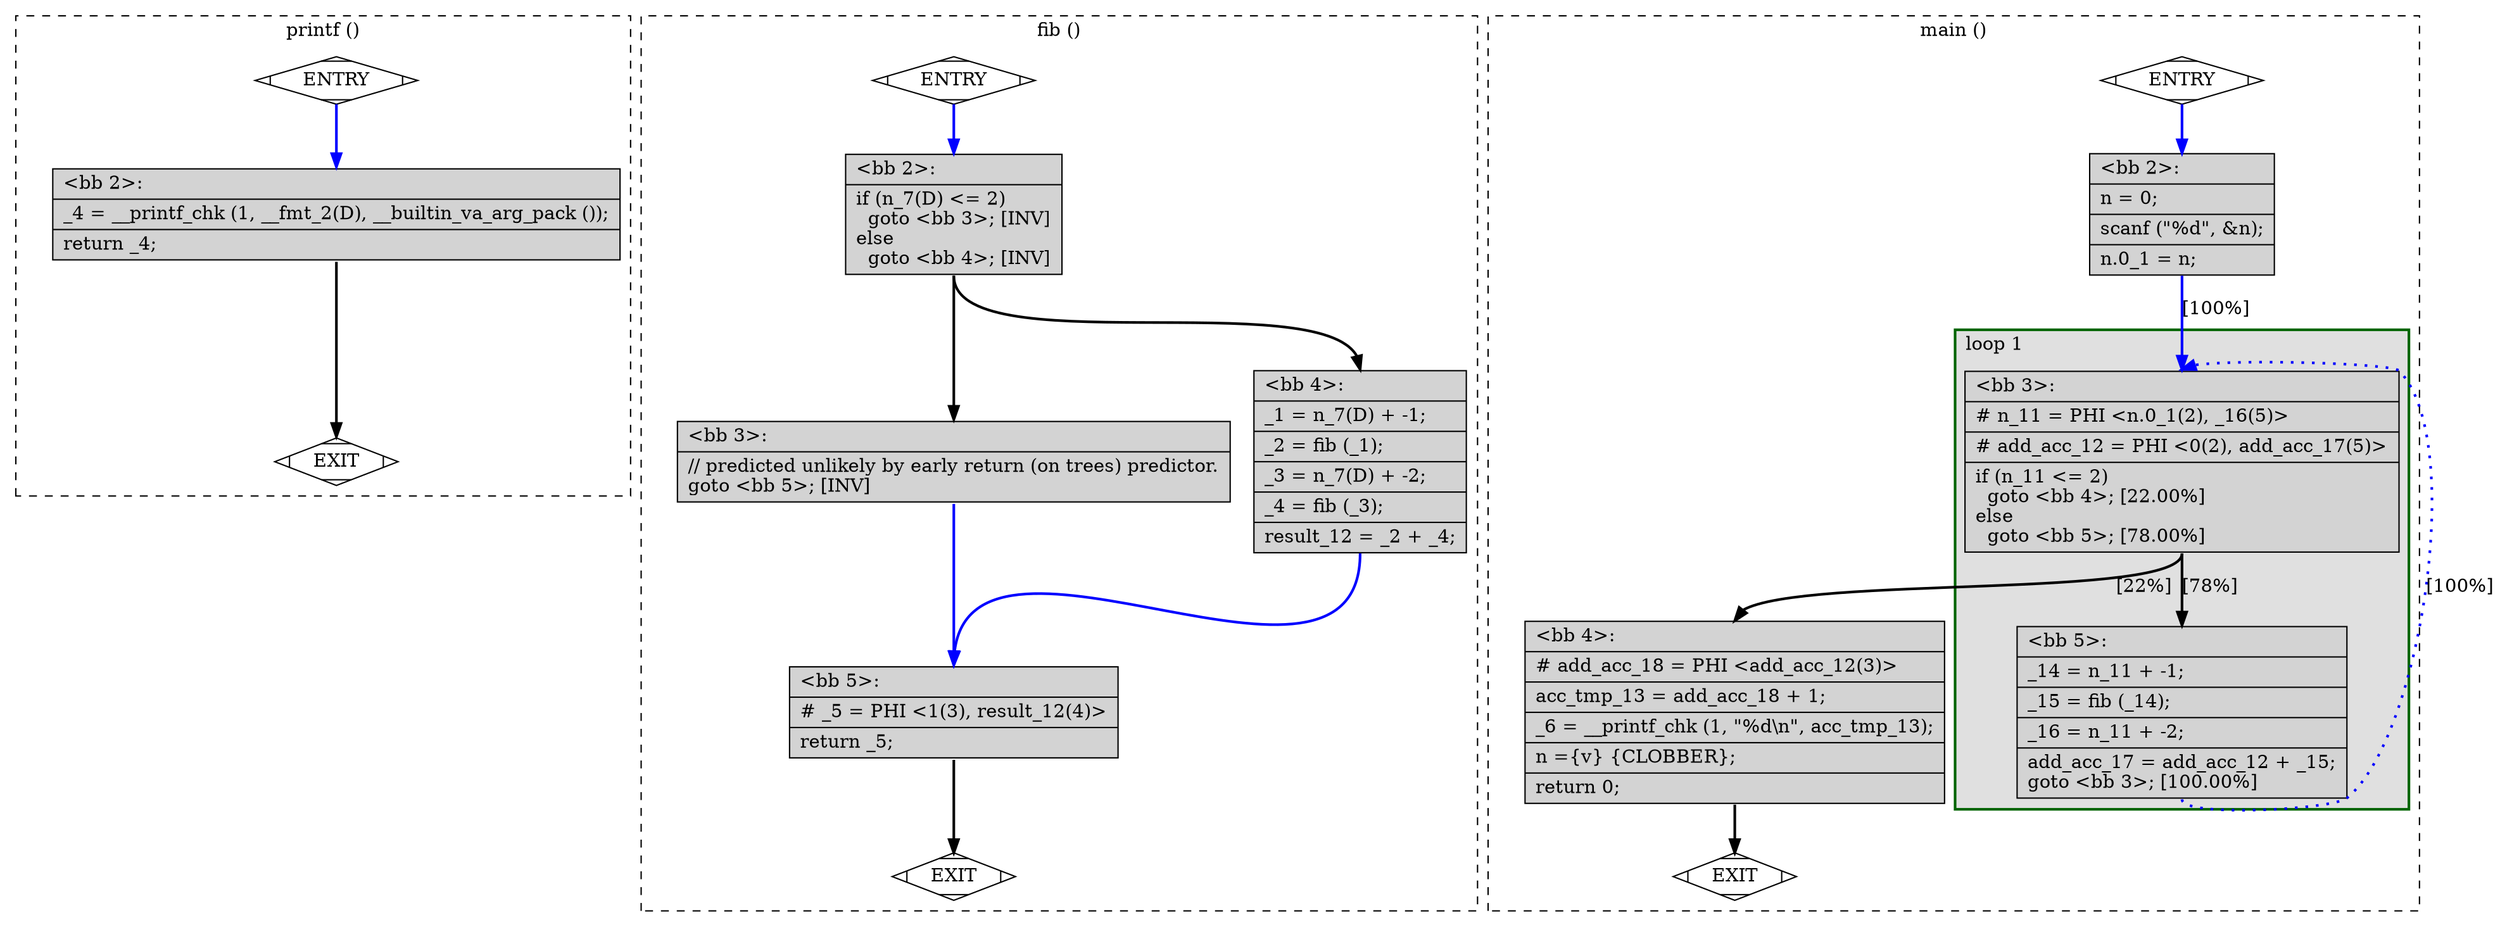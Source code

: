 digraph "a-fib_1.c.040t.dse1" {
overlap=false;
subgraph "cluster_printf" {
	style="dashed";
	color="black";
	label="printf ()";
	fn_15_basic_block_0 [shape=Mdiamond,style=filled,fillcolor=white,label="ENTRY"];

	fn_15_basic_block_1 [shape=Mdiamond,style=filled,fillcolor=white,label="EXIT"];

	fn_15_basic_block_2 [shape=record,style=filled,fillcolor=lightgrey,label="{\<bb\ 2\>:\l\
|_4\ =\ __printf_chk\ (1,\ __fmt_2(D),\ __builtin_va_arg_pack\ ());\l\
|return\ _4;\l\
}"];

	fn_15_basic_block_0:s -> fn_15_basic_block_2:n [style="solid,bold",color=blue,weight=100,constraint=true];
	fn_15_basic_block_2:s -> fn_15_basic_block_1:n [style="solid,bold",color=black,weight=10,constraint=true];
	fn_15_basic_block_0:s -> fn_15_basic_block_1:n [style="invis",constraint=true];
}
subgraph "cluster_fib" {
	style="dashed";
	color="black";
	label="fib ()";
	fn_40_basic_block_0 [shape=Mdiamond,style=filled,fillcolor=white,label="ENTRY"];

	fn_40_basic_block_1 [shape=Mdiamond,style=filled,fillcolor=white,label="EXIT"];

	fn_40_basic_block_2 [shape=record,style=filled,fillcolor=lightgrey,label="{\<bb\ 2\>:\l\
|if\ (n_7(D)\ \<=\ 2)\l\
\ \ goto\ \<bb\ 3\>;\ [INV]\l\
else\l\
\ \ goto\ \<bb\ 4\>;\ [INV]\l\
}"];

	fn_40_basic_block_3 [shape=record,style=filled,fillcolor=lightgrey,label="{\<bb\ 3\>:\l\
|//\ predicted\ unlikely\ by\ early\ return\ (on\ trees)\ predictor.\l\
goto\ \<bb\ 5\>;\ [INV]\l\
}"];

	fn_40_basic_block_4 [shape=record,style=filled,fillcolor=lightgrey,label="{\<bb\ 4\>:\l\
|_1\ =\ n_7(D)\ +\ -1;\l\
|_2\ =\ fib\ (_1);\l\
|_3\ =\ n_7(D)\ +\ -2;\l\
|_4\ =\ fib\ (_3);\l\
|result_12\ =\ _2\ +\ _4;\l\
}"];

	fn_40_basic_block_5 [shape=record,style=filled,fillcolor=lightgrey,label="{\<bb\ 5\>:\l\
|#\ _5\ =\ PHI\ \<1(3),\ result_12(4)\>\l\
|return\ _5;\l\
}"];

	fn_40_basic_block_0:s -> fn_40_basic_block_2:n [style="solid,bold",color=blue,weight=100,constraint=true];
	fn_40_basic_block_2:s -> fn_40_basic_block_3:n [style="solid,bold",color=black,weight=10,constraint=true];
	fn_40_basic_block_2:s -> fn_40_basic_block_4:n [style="solid,bold",color=black,weight=10,constraint=true];
	fn_40_basic_block_3:s -> fn_40_basic_block_5:n [style="solid,bold",color=blue,weight=100,constraint=true];
	fn_40_basic_block_4:s -> fn_40_basic_block_5:n [style="solid,bold",color=blue,weight=100,constraint=true];
	fn_40_basic_block_5:s -> fn_40_basic_block_1:n [style="solid,bold",color=black,weight=10,constraint=true];
	fn_40_basic_block_0:s -> fn_40_basic_block_1:n [style="invis",constraint=true];
}
subgraph "cluster_main" {
	style="dashed";
	color="black";
	label="main ()";
	subgraph cluster_39_1 {
	style="filled";
	color="darkgreen";
	fillcolor="grey88";
	label="loop 1";
	labeljust=l;
	penwidth=2;
	fn_39_basic_block_3 [shape=record,style=filled,fillcolor=lightgrey,label="{\<bb\ 3\>:\l\
|#\ n_11\ =\ PHI\ \<n.0_1(2),\ _16(5)\>\l\
|#\ add_acc_12\ =\ PHI\ \<0(2),\ add_acc_17(5)\>\l\
|if\ (n_11\ \<=\ 2)\l\
\ \ goto\ \<bb\ 4\>;\ [22.00%]\l\
else\l\
\ \ goto\ \<bb\ 5\>;\ [78.00%]\l\
}"];

	fn_39_basic_block_5 [shape=record,style=filled,fillcolor=lightgrey,label="{\<bb\ 5\>:\l\
|_14\ =\ n_11\ +\ -1;\l\
|_15\ =\ fib\ (_14);\l\
|_16\ =\ n_11\ +\ -2;\l\
|add_acc_17\ =\ add_acc_12\ +\ _15;\l\
goto\ \<bb\ 3\>;\ [100.00%]\l\
}"];

	}
	fn_39_basic_block_0 [shape=Mdiamond,style=filled,fillcolor=white,label="ENTRY"];

	fn_39_basic_block_1 [shape=Mdiamond,style=filled,fillcolor=white,label="EXIT"];

	fn_39_basic_block_2 [shape=record,style=filled,fillcolor=lightgrey,label="{\<bb\ 2\>:\l\
|n\ =\ 0;\l\
|scanf\ (\"%d\",\ &n);\l\
|n.0_1\ =\ n;\l\
}"];

	fn_39_basic_block_4 [shape=record,style=filled,fillcolor=lightgrey,label="{\<bb\ 4\>:\l\
|#\ add_acc_18\ =\ PHI\ \<add_acc_12(3)\>\l\
|acc_tmp_13\ =\ add_acc_18\ +\ 1;\l\
|_6\ =\ __printf_chk\ (1,\ \"%d\\n\",\ acc_tmp_13);\l\
|n\ =\{v\}\ \{CLOBBER\};\l\
|return\ 0;\l\
}"];

	fn_39_basic_block_0:s -> fn_39_basic_block_2:n [style="solid,bold",color=blue,weight=100,constraint=true];
	fn_39_basic_block_2:s -> fn_39_basic_block_3:n [style="solid,bold",color=blue,weight=100,constraint=true,label="[100%]"];
	fn_39_basic_block_3:s -> fn_39_basic_block_4:n [style="solid,bold",color=black,weight=10,constraint=true,label="[22%]"];
	fn_39_basic_block_3:s -> fn_39_basic_block_5:n [style="solid,bold",color=black,weight=10,constraint=true,label="[78%]"];
	fn_39_basic_block_4:s -> fn_39_basic_block_1:n [style="solid,bold",color=black,weight=10,constraint=true];
	fn_39_basic_block_5:s -> fn_39_basic_block_3:n [style="dotted,bold",color=blue,weight=10,constraint=false,label="[100%]"];
	fn_39_basic_block_0:s -> fn_39_basic_block_1:n [style="invis",constraint=true];
}
}

